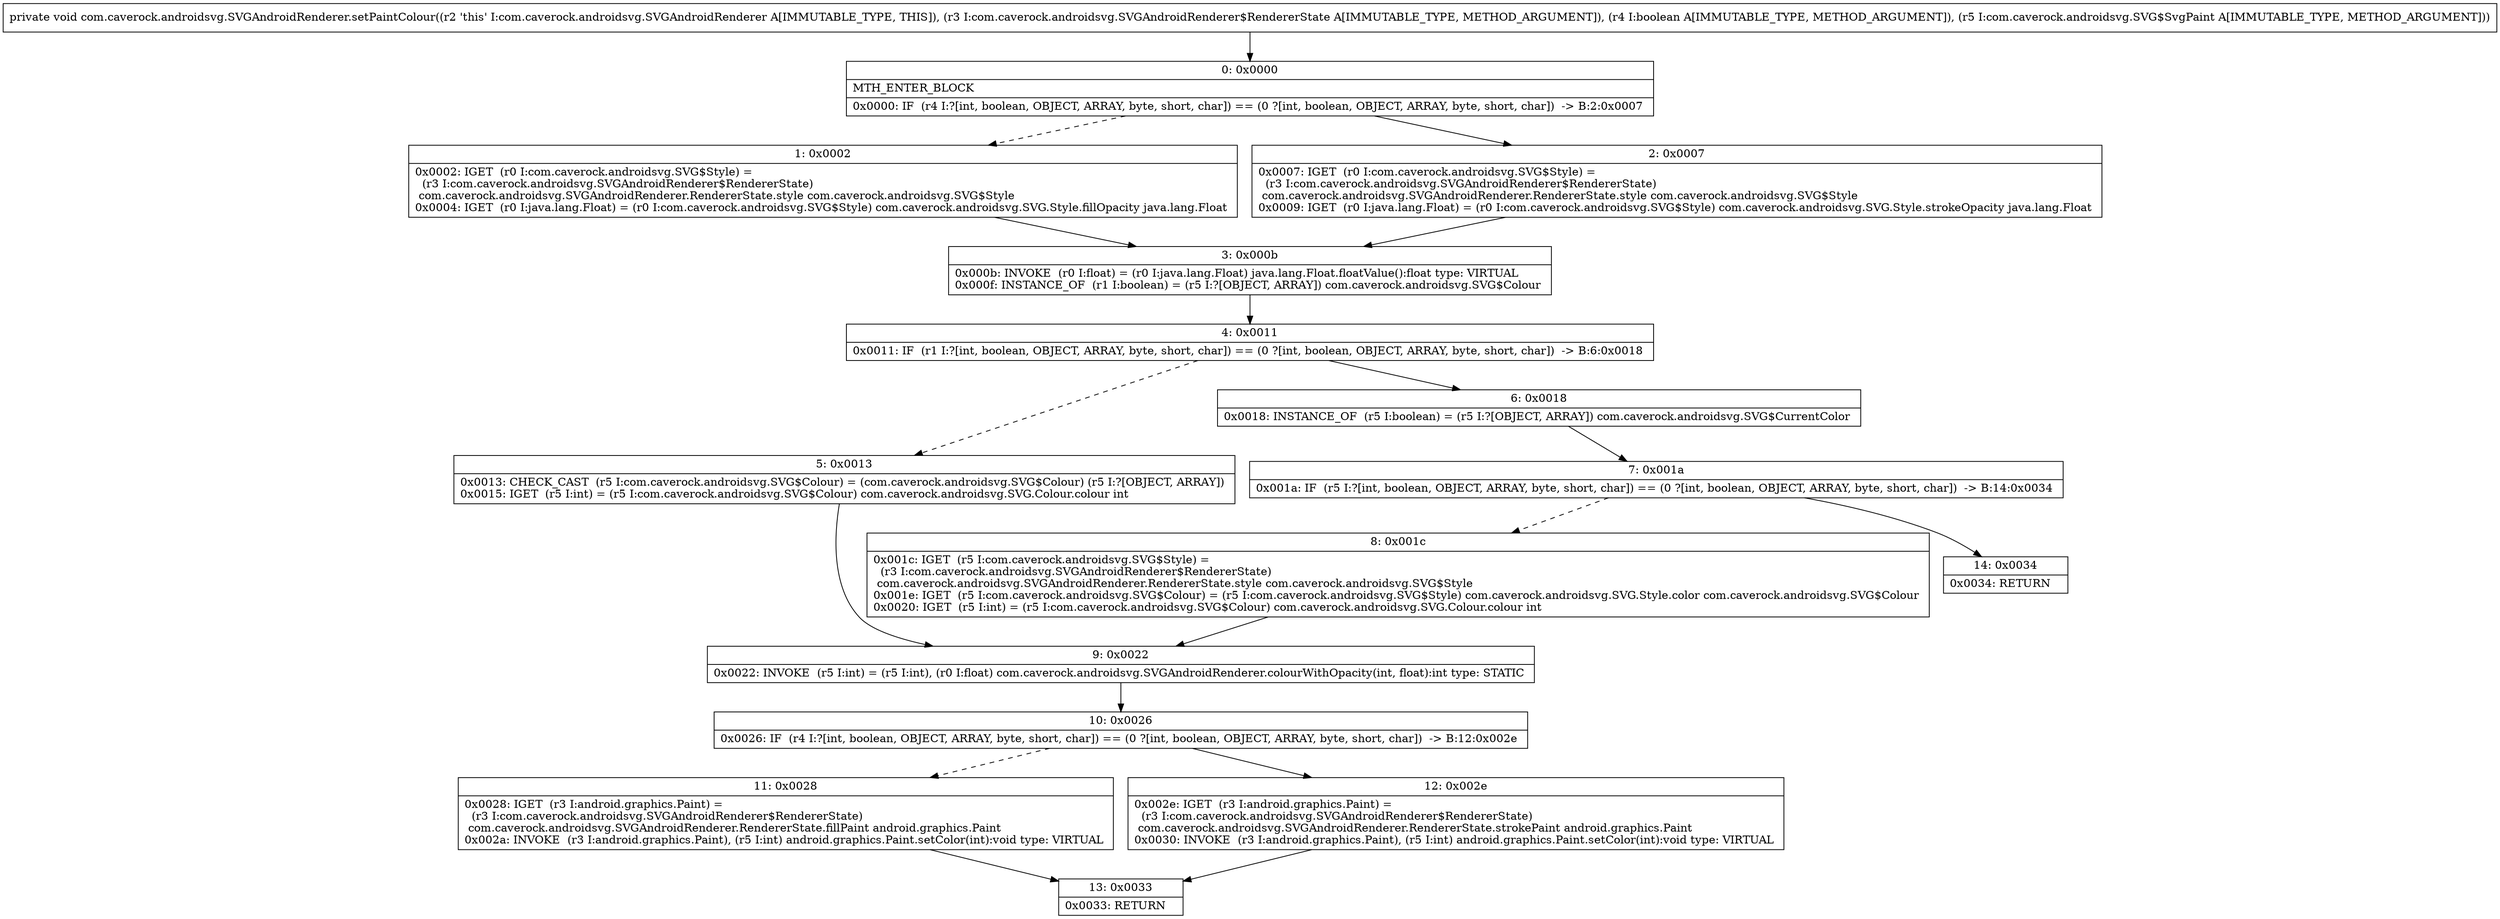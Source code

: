 digraph "CFG forcom.caverock.androidsvg.SVGAndroidRenderer.setPaintColour(Lcom\/caverock\/androidsvg\/SVGAndroidRenderer$RendererState;ZLcom\/caverock\/androidsvg\/SVG$SvgPaint;)V" {
Node_0 [shape=record,label="{0\:\ 0x0000|MTH_ENTER_BLOCK\l|0x0000: IF  (r4 I:?[int, boolean, OBJECT, ARRAY, byte, short, char]) == (0 ?[int, boolean, OBJECT, ARRAY, byte, short, char])  \-\> B:2:0x0007 \l}"];
Node_1 [shape=record,label="{1\:\ 0x0002|0x0002: IGET  (r0 I:com.caverock.androidsvg.SVG$Style) = \l  (r3 I:com.caverock.androidsvg.SVGAndroidRenderer$RendererState)\l com.caverock.androidsvg.SVGAndroidRenderer.RendererState.style com.caverock.androidsvg.SVG$Style \l0x0004: IGET  (r0 I:java.lang.Float) = (r0 I:com.caverock.androidsvg.SVG$Style) com.caverock.androidsvg.SVG.Style.fillOpacity java.lang.Float \l}"];
Node_2 [shape=record,label="{2\:\ 0x0007|0x0007: IGET  (r0 I:com.caverock.androidsvg.SVG$Style) = \l  (r3 I:com.caverock.androidsvg.SVGAndroidRenderer$RendererState)\l com.caverock.androidsvg.SVGAndroidRenderer.RendererState.style com.caverock.androidsvg.SVG$Style \l0x0009: IGET  (r0 I:java.lang.Float) = (r0 I:com.caverock.androidsvg.SVG$Style) com.caverock.androidsvg.SVG.Style.strokeOpacity java.lang.Float \l}"];
Node_3 [shape=record,label="{3\:\ 0x000b|0x000b: INVOKE  (r0 I:float) = (r0 I:java.lang.Float) java.lang.Float.floatValue():float type: VIRTUAL \l0x000f: INSTANCE_OF  (r1 I:boolean) = (r5 I:?[OBJECT, ARRAY]) com.caverock.androidsvg.SVG$Colour \l}"];
Node_4 [shape=record,label="{4\:\ 0x0011|0x0011: IF  (r1 I:?[int, boolean, OBJECT, ARRAY, byte, short, char]) == (0 ?[int, boolean, OBJECT, ARRAY, byte, short, char])  \-\> B:6:0x0018 \l}"];
Node_5 [shape=record,label="{5\:\ 0x0013|0x0013: CHECK_CAST  (r5 I:com.caverock.androidsvg.SVG$Colour) = (com.caverock.androidsvg.SVG$Colour) (r5 I:?[OBJECT, ARRAY]) \l0x0015: IGET  (r5 I:int) = (r5 I:com.caverock.androidsvg.SVG$Colour) com.caverock.androidsvg.SVG.Colour.colour int \l}"];
Node_6 [shape=record,label="{6\:\ 0x0018|0x0018: INSTANCE_OF  (r5 I:boolean) = (r5 I:?[OBJECT, ARRAY]) com.caverock.androidsvg.SVG$CurrentColor \l}"];
Node_7 [shape=record,label="{7\:\ 0x001a|0x001a: IF  (r5 I:?[int, boolean, OBJECT, ARRAY, byte, short, char]) == (0 ?[int, boolean, OBJECT, ARRAY, byte, short, char])  \-\> B:14:0x0034 \l}"];
Node_8 [shape=record,label="{8\:\ 0x001c|0x001c: IGET  (r5 I:com.caverock.androidsvg.SVG$Style) = \l  (r3 I:com.caverock.androidsvg.SVGAndroidRenderer$RendererState)\l com.caverock.androidsvg.SVGAndroidRenderer.RendererState.style com.caverock.androidsvg.SVG$Style \l0x001e: IGET  (r5 I:com.caverock.androidsvg.SVG$Colour) = (r5 I:com.caverock.androidsvg.SVG$Style) com.caverock.androidsvg.SVG.Style.color com.caverock.androidsvg.SVG$Colour \l0x0020: IGET  (r5 I:int) = (r5 I:com.caverock.androidsvg.SVG$Colour) com.caverock.androidsvg.SVG.Colour.colour int \l}"];
Node_9 [shape=record,label="{9\:\ 0x0022|0x0022: INVOKE  (r5 I:int) = (r5 I:int), (r0 I:float) com.caverock.androidsvg.SVGAndroidRenderer.colourWithOpacity(int, float):int type: STATIC \l}"];
Node_10 [shape=record,label="{10\:\ 0x0026|0x0026: IF  (r4 I:?[int, boolean, OBJECT, ARRAY, byte, short, char]) == (0 ?[int, boolean, OBJECT, ARRAY, byte, short, char])  \-\> B:12:0x002e \l}"];
Node_11 [shape=record,label="{11\:\ 0x0028|0x0028: IGET  (r3 I:android.graphics.Paint) = \l  (r3 I:com.caverock.androidsvg.SVGAndroidRenderer$RendererState)\l com.caverock.androidsvg.SVGAndroidRenderer.RendererState.fillPaint android.graphics.Paint \l0x002a: INVOKE  (r3 I:android.graphics.Paint), (r5 I:int) android.graphics.Paint.setColor(int):void type: VIRTUAL \l}"];
Node_12 [shape=record,label="{12\:\ 0x002e|0x002e: IGET  (r3 I:android.graphics.Paint) = \l  (r3 I:com.caverock.androidsvg.SVGAndroidRenderer$RendererState)\l com.caverock.androidsvg.SVGAndroidRenderer.RendererState.strokePaint android.graphics.Paint \l0x0030: INVOKE  (r3 I:android.graphics.Paint), (r5 I:int) android.graphics.Paint.setColor(int):void type: VIRTUAL \l}"];
Node_13 [shape=record,label="{13\:\ 0x0033|0x0033: RETURN   \l}"];
Node_14 [shape=record,label="{14\:\ 0x0034|0x0034: RETURN   \l}"];
MethodNode[shape=record,label="{private void com.caverock.androidsvg.SVGAndroidRenderer.setPaintColour((r2 'this' I:com.caverock.androidsvg.SVGAndroidRenderer A[IMMUTABLE_TYPE, THIS]), (r3 I:com.caverock.androidsvg.SVGAndroidRenderer$RendererState A[IMMUTABLE_TYPE, METHOD_ARGUMENT]), (r4 I:boolean A[IMMUTABLE_TYPE, METHOD_ARGUMENT]), (r5 I:com.caverock.androidsvg.SVG$SvgPaint A[IMMUTABLE_TYPE, METHOD_ARGUMENT])) }"];
MethodNode -> Node_0;
Node_0 -> Node_1[style=dashed];
Node_0 -> Node_2;
Node_1 -> Node_3;
Node_2 -> Node_3;
Node_3 -> Node_4;
Node_4 -> Node_5[style=dashed];
Node_4 -> Node_6;
Node_5 -> Node_9;
Node_6 -> Node_7;
Node_7 -> Node_8[style=dashed];
Node_7 -> Node_14;
Node_8 -> Node_9;
Node_9 -> Node_10;
Node_10 -> Node_11[style=dashed];
Node_10 -> Node_12;
Node_11 -> Node_13;
Node_12 -> Node_13;
}

